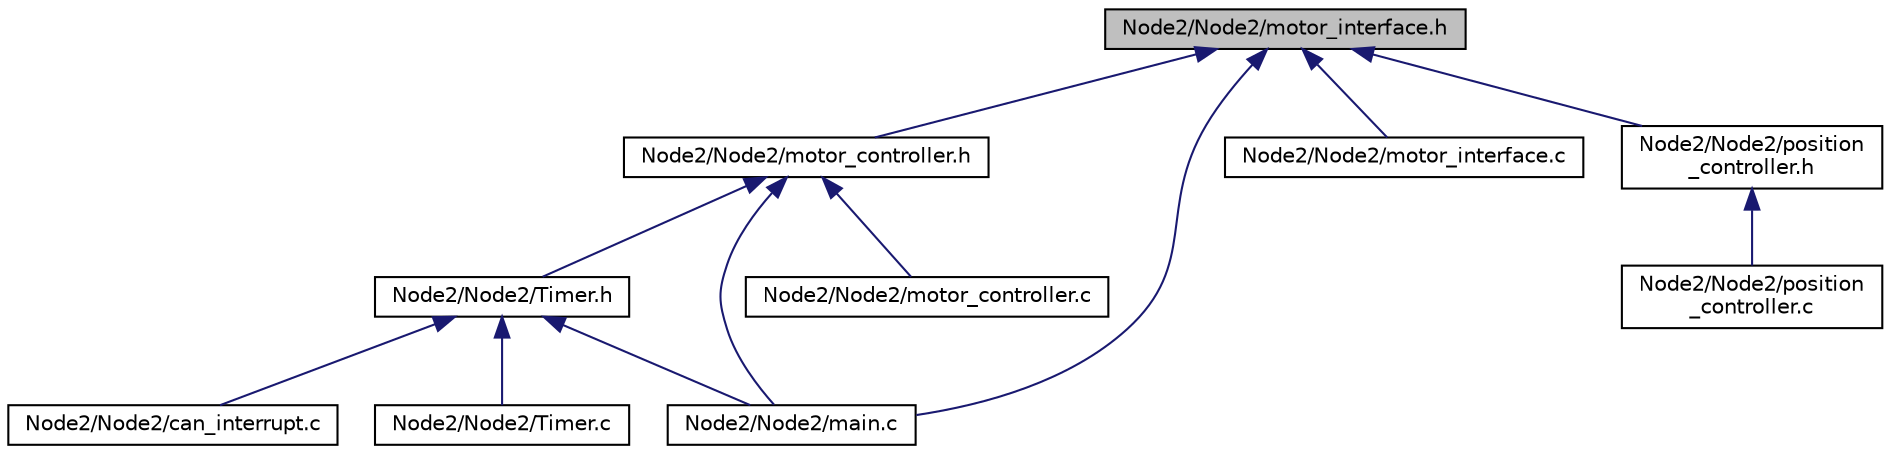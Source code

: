 digraph "Node2/Node2/motor_interface.h"
{
  edge [fontname="Helvetica",fontsize="10",labelfontname="Helvetica",labelfontsize="10"];
  node [fontname="Helvetica",fontsize="10",shape=record];
  Node2 [label="Node2/Node2/motor_interface.h",height=0.2,width=0.4,color="black", fillcolor="grey75", style="filled", fontcolor="black"];
  Node2 -> Node3 [dir="back",color="midnightblue",fontsize="10",style="solid"];
  Node3 [label="Node2/Node2/motor_controller.h",height=0.2,width=0.4,color="black", fillcolor="white", style="filled",URL="$motor__controller_8h.html",tooltip="Library for using motor controller. "];
  Node3 -> Node4 [dir="back",color="midnightblue",fontsize="10",style="solid"];
  Node4 [label="Node2/Node2/Timer.h",height=0.2,width=0.4,color="black", fillcolor="white", style="filled",URL="$Timer_8h.html",tooltip="Library for using timers. "];
  Node4 -> Node5 [dir="back",color="midnightblue",fontsize="10",style="solid"];
  Node5 [label="Node2/Node2/can_interrupt.c",height=0.2,width=0.4,color="black", fillcolor="white", style="filled",URL="$can__interrupt_8c_source.html"];
  Node4 -> Node6 [dir="back",color="midnightblue",fontsize="10",style="solid"];
  Node6 [label="Node2/Node2/main.c",height=0.2,width=0.4,color="black", fillcolor="white", style="filled",URL="$Node2_2Node2_2main_8c_source.html"];
  Node4 -> Node7 [dir="back",color="midnightblue",fontsize="10",style="solid"];
  Node7 [label="Node2/Node2/Timer.c",height=0.2,width=0.4,color="black", fillcolor="white", style="filled",URL="$Timer_8c_source.html"];
  Node3 -> Node6 [dir="back",color="midnightblue",fontsize="10",style="solid"];
  Node3 -> Node8 [dir="back",color="midnightblue",fontsize="10",style="solid"];
  Node8 [label="Node2/Node2/motor_controller.c",height=0.2,width=0.4,color="black", fillcolor="white", style="filled",URL="$motor__controller_8c_source.html"];
  Node2 -> Node6 [dir="back",color="midnightblue",fontsize="10",style="solid"];
  Node2 -> Node9 [dir="back",color="midnightblue",fontsize="10",style="solid"];
  Node9 [label="Node2/Node2/motor_interface.c",height=0.2,width=0.4,color="black", fillcolor="white", style="filled",URL="$motor__interface_8c_source.html"];
  Node2 -> Node10 [dir="back",color="midnightblue",fontsize="10",style="solid"];
  Node10 [label="Node2/Node2/position\l_controller.h",height=0.2,width=0.4,color="black", fillcolor="white", style="filled",URL="$position__controller_8h_source.html"];
  Node10 -> Node11 [dir="back",color="midnightblue",fontsize="10",style="solid"];
  Node11 [label="Node2/Node2/position\l_controller.c",height=0.2,width=0.4,color="black", fillcolor="white", style="filled",URL="$position__controller_8c_source.html"];
}
